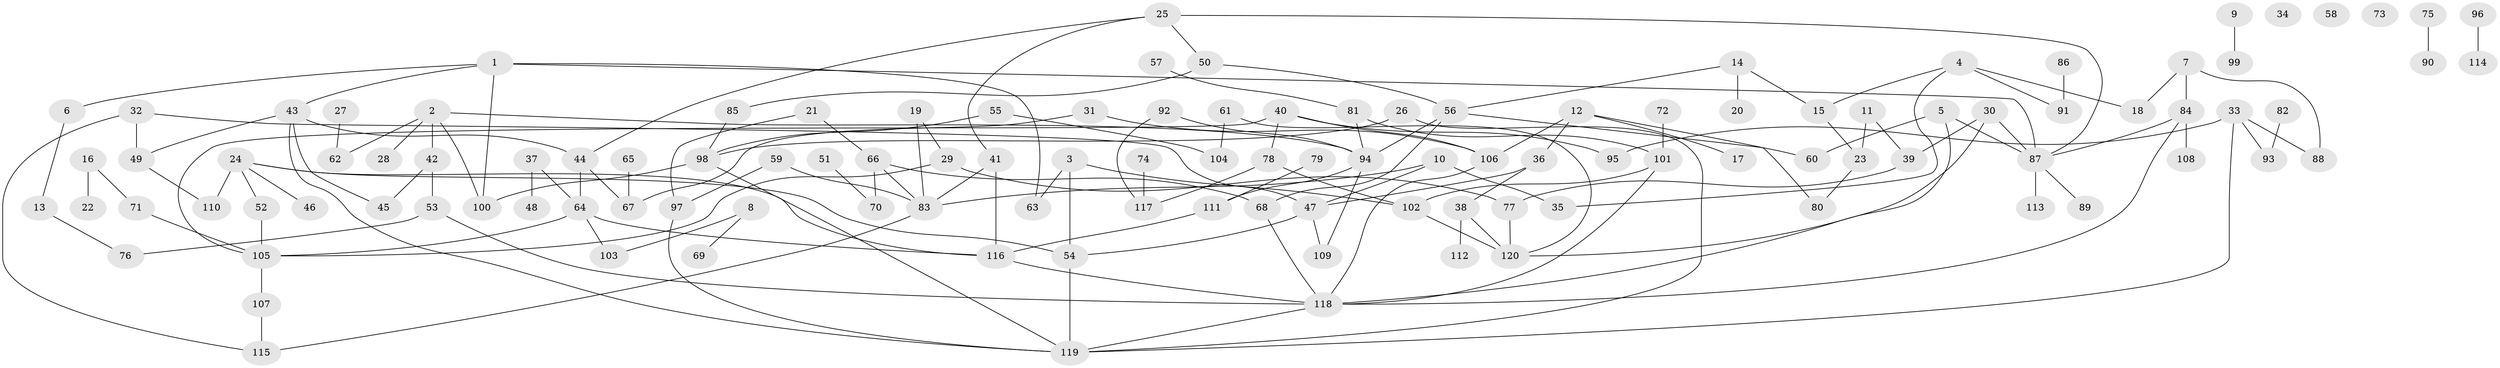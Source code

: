 // coarse degree distribution, {5: 0.0875, 4: 0.1, 3: 0.1625, 2: 0.2125, 1: 0.25, 6: 0.05, 0: 0.05, 7: 0.05, 8: 0.025, 10: 0.0125}
// Generated by graph-tools (version 1.1) at 2025/41/03/06/25 10:41:19]
// undirected, 120 vertices, 159 edges
graph export_dot {
graph [start="1"]
  node [color=gray90,style=filled];
  1;
  2;
  3;
  4;
  5;
  6;
  7;
  8;
  9;
  10;
  11;
  12;
  13;
  14;
  15;
  16;
  17;
  18;
  19;
  20;
  21;
  22;
  23;
  24;
  25;
  26;
  27;
  28;
  29;
  30;
  31;
  32;
  33;
  34;
  35;
  36;
  37;
  38;
  39;
  40;
  41;
  42;
  43;
  44;
  45;
  46;
  47;
  48;
  49;
  50;
  51;
  52;
  53;
  54;
  55;
  56;
  57;
  58;
  59;
  60;
  61;
  62;
  63;
  64;
  65;
  66;
  67;
  68;
  69;
  70;
  71;
  72;
  73;
  74;
  75;
  76;
  77;
  78;
  79;
  80;
  81;
  82;
  83;
  84;
  85;
  86;
  87;
  88;
  89;
  90;
  91;
  92;
  93;
  94;
  95;
  96;
  97;
  98;
  99;
  100;
  101;
  102;
  103;
  104;
  105;
  106;
  107;
  108;
  109;
  110;
  111;
  112;
  113;
  114;
  115;
  116;
  117;
  118;
  119;
  120;
  1 -- 6;
  1 -- 43;
  1 -- 63;
  1 -- 87;
  1 -- 100;
  2 -- 28;
  2 -- 42;
  2 -- 62;
  2 -- 94;
  2 -- 100;
  3 -- 54;
  3 -- 63;
  3 -- 102;
  4 -- 15;
  4 -- 18;
  4 -- 35;
  4 -- 91;
  5 -- 60;
  5 -- 87;
  5 -- 118;
  6 -- 13;
  7 -- 18;
  7 -- 84;
  7 -- 88;
  8 -- 69;
  8 -- 103;
  9 -- 99;
  10 -- 35;
  10 -- 47;
  10 -- 83;
  11 -- 23;
  11 -- 39;
  12 -- 17;
  12 -- 36;
  12 -- 80;
  12 -- 106;
  13 -- 76;
  14 -- 15;
  14 -- 20;
  14 -- 56;
  15 -- 23;
  16 -- 22;
  16 -- 71;
  19 -- 29;
  19 -- 83;
  21 -- 66;
  21 -- 97;
  23 -- 80;
  24 -- 46;
  24 -- 52;
  24 -- 54;
  24 -- 110;
  24 -- 116;
  25 -- 41;
  25 -- 44;
  25 -- 50;
  25 -- 87;
  26 -- 98;
  26 -- 119;
  27 -- 62;
  29 -- 77;
  29 -- 105;
  30 -- 39;
  30 -- 87;
  30 -- 120;
  31 -- 67;
  31 -- 106;
  32 -- 47;
  32 -- 49;
  32 -- 115;
  33 -- 88;
  33 -- 93;
  33 -- 95;
  33 -- 119;
  36 -- 38;
  36 -- 47;
  37 -- 48;
  37 -- 64;
  38 -- 112;
  38 -- 120;
  39 -- 77;
  40 -- 78;
  40 -- 95;
  40 -- 105;
  40 -- 106;
  41 -- 83;
  41 -- 116;
  42 -- 45;
  42 -- 53;
  43 -- 44;
  43 -- 45;
  43 -- 49;
  43 -- 119;
  44 -- 64;
  44 -- 67;
  47 -- 54;
  47 -- 109;
  49 -- 110;
  50 -- 56;
  50 -- 85;
  51 -- 70;
  52 -- 105;
  53 -- 76;
  53 -- 118;
  54 -- 119;
  55 -- 98;
  55 -- 104;
  56 -- 60;
  56 -- 68;
  56 -- 94;
  57 -- 81;
  59 -- 83;
  59 -- 97;
  61 -- 104;
  61 -- 120;
  64 -- 103;
  64 -- 105;
  64 -- 116;
  65 -- 67;
  66 -- 68;
  66 -- 70;
  66 -- 83;
  68 -- 118;
  71 -- 105;
  72 -- 101;
  74 -- 117;
  75 -- 90;
  77 -- 120;
  78 -- 102;
  78 -- 117;
  79 -- 111;
  81 -- 94;
  81 -- 101;
  82 -- 93;
  83 -- 115;
  84 -- 87;
  84 -- 108;
  84 -- 118;
  85 -- 98;
  86 -- 91;
  87 -- 89;
  87 -- 113;
  92 -- 94;
  92 -- 117;
  94 -- 109;
  94 -- 111;
  96 -- 114;
  97 -- 119;
  98 -- 100;
  98 -- 119;
  101 -- 102;
  101 -- 118;
  102 -- 120;
  105 -- 107;
  106 -- 118;
  107 -- 115;
  111 -- 116;
  116 -- 118;
  118 -- 119;
}
